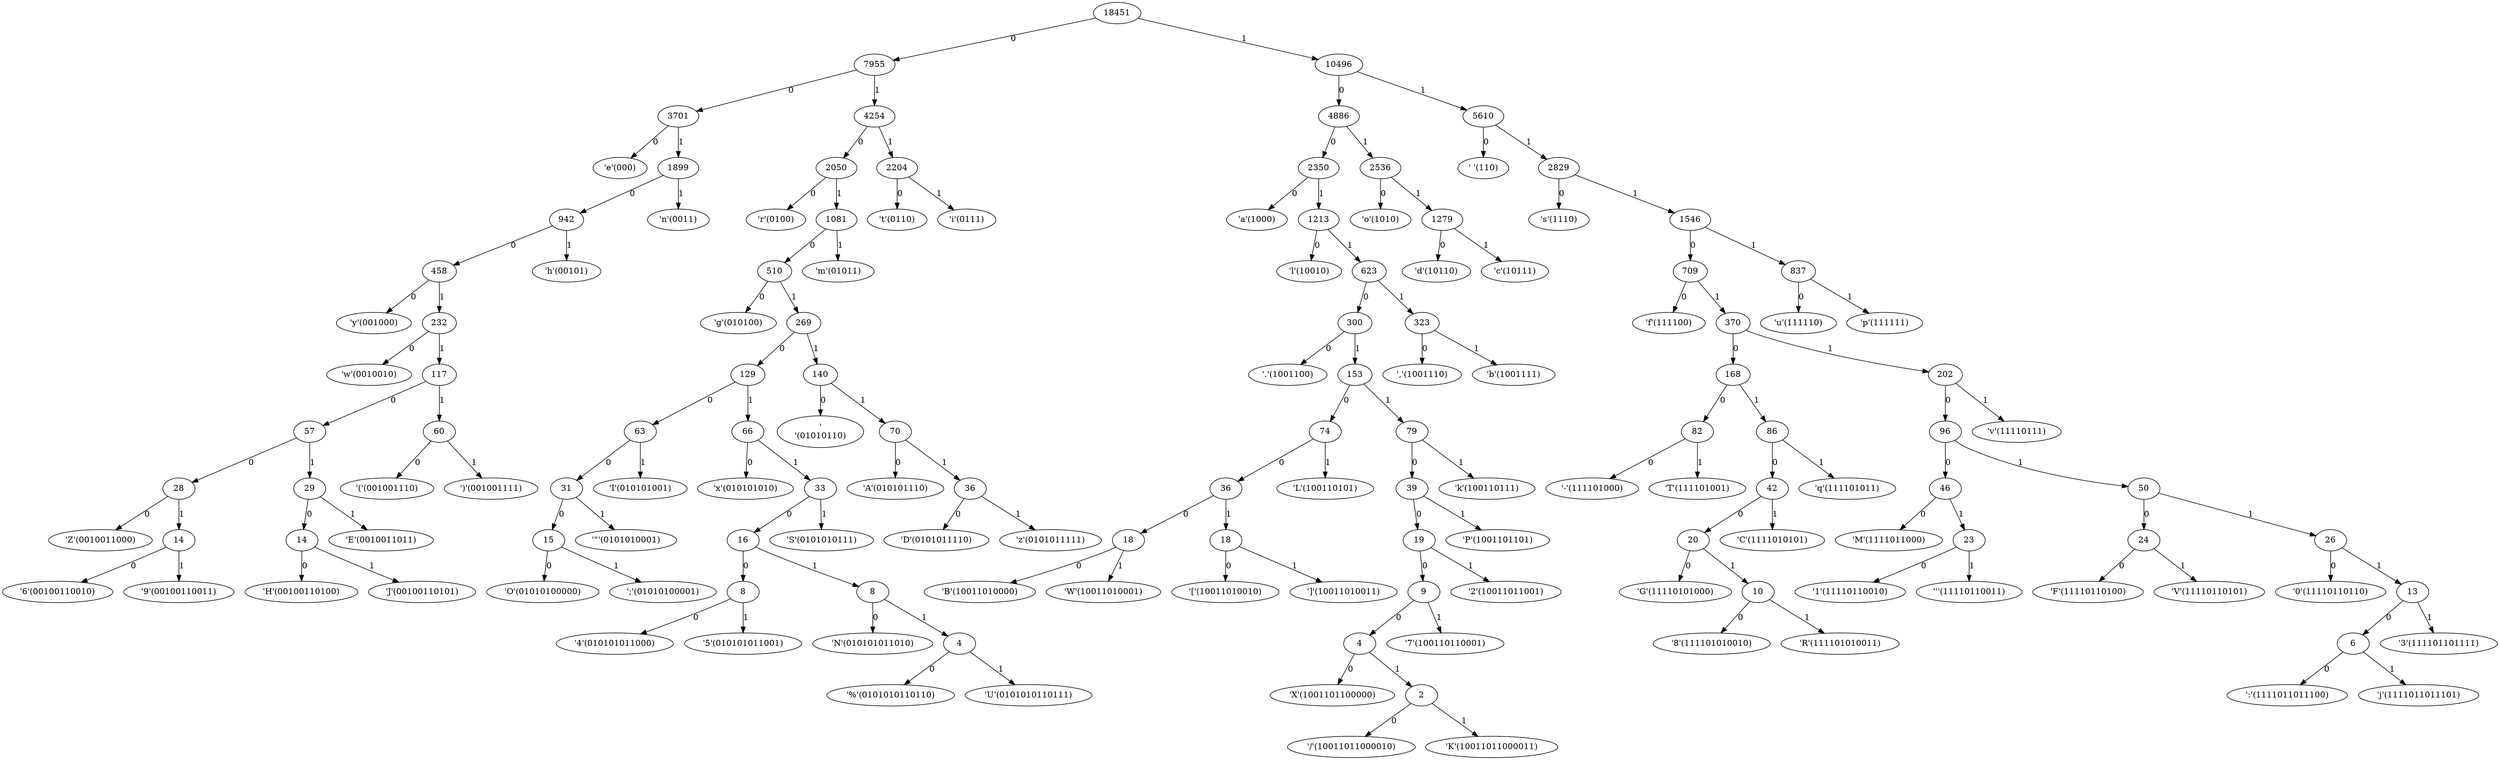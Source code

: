 digraph G{
201 [label="18451"];
201 -> 199 [label = "0"];
199 [label="7955"];
199 -> 195 [label = "0"];
195 [label="3701"];
195 -> 101 [label = "0"];
101 [label="'e'(000)"];
195 -> 189 [label = "1"];
189 [label="1899"];
189 -> 184 [label = "0"];
184 [label="942"];
184 -> 179 [label = "0"];
179 [label="458"];
179 -> 121 [label = "0"];
121 [label="'y'(001000)"];
179 -> 174 [label = "1"];
174 [label="232"];
174 -> 119 [label = "0"];
119 [label="'w'(0010010)"];
174 -> 168 [label = "1"];
168 [label="117"];
168 -> 158 [label = "0"];
158 [label="57"];
158 -> 148 [label = "0"];
148 [label="28"];
148 -> 90 [label = "0"];
90 [label="'Z'(0010011000)"];
148 -> 137 [label = "1"];
137 [label="14"];
137 -> 54 [label = "0"];
54 [label="'6'(00100110010)"];
137 -> 57 [label = "1"];
57 [label="'9'(00100110011)"];
158 -> 149 [label = "1"];
149 [label="29"];
149 -> 138 [label = "0"];
138 [label="14"];
138 -> 72 [label = "0"];
72 [label="'H'(00100110100)"];
138 -> 74 [label = "1"];
74 [label="'J'(00100110101)"];
149 -> 69 [label = "1"];
69 [label="'E'(0010011011)"];
168 -> 159 [label = "1"];
159 [label="60"];
159 -> 40 [label = "0"];
40 [label="'('(001001110)"];
159 -> 41 [label = "1"];
41 [label="')'(001001111)"];
184 -> 104 [label = "1"];
104 [label="'h'(00101)"];
189 -> 110 [label = "1"];
110 [label="'n'(0011)"];
199 -> 196 [label = "1"];
196 [label="4254"];
196 -> 190 [label = "0"];
190 [label="2050"];
190 -> 114 [label = "0"];
114 [label="'r'(0100)"];
190 -> 185 [label = "1"];
185 [label="1081"];
185 -> 180 [label = "0"];
180 [label="510"];
180 -> 103 [label = "0"];
103 [label="'g'(010100)"];
180 -> 175 [label = "1"];
175 [label="269"];
175 -> 169 [label = "0"];
169 [label="129"];
169 -> 160 [label = "0"];
160 [label="63"];
160 -> 150 [label = "0"];
150 [label="31"];
150 -> 139 [label = "0"];
139 [label="15"];
139 -> 79 [label = "0"];
79 [label="'O'(01010100000)"];
139 -> 59 [label = "1"];
59 [label="';'(01010100001)"];
150 -> 34 [label = "1"];
34 [label="'\"'(0101010001)"];
160 -> 73 [label = "1"];
73 [label="'I'(010101001)"];
169 -> 161 [label = "1"];
161 [label="66"];
161 -> 120 [label = "0"];
120 [label="'x'(010101010)"];
161 -> 151 [label = "1"];
151 [label="33"];
151 -> 140 [label = "0"];
140 [label="16"];
140 -> 132 [label = "0"];
132 [label="8"];
132 -> 52 [label = "0"];
52 [label="'4'(010101011000)"];
132 -> 53 [label = "1"];
53 [label="'5'(010101011001)"];
140 -> 133 [label = "1"];
133 [label="8"];
133 -> 78 [label = "0"];
78 [label="'N'(010101011010)"];
133 -> 129 [label = "1"];
129 [label="4"];
129 -> 37 [label = "0"];
37 [label="'%'(0101010110110)"];
129 -> 85 [label = "1"];
85 [label="'U'(0101010110111)"];
151 -> 83 [label = "1"];
83 [label="'S'(0101010111)"];
175 -> 170 [label = "1"];
170 [label="140"];
170 -> 10 [label = "0"];
10 [label="'\n'(01010110)"];
170 -> 162 [label = "1"];
162 [label="70"];
162 -> 65 [label = "0"];
65 [label="'A'(010101110)"];
162 -> 152 [label = "1"];
152 [label="36"];
152 -> 68 [label = "0"];
68 [label="'D'(0101011110)"];
152 -> 122 [label = "1"];
122 [label="'z'(0101011111)"];
185 -> 109 [label = "1"];
109 [label="'m'(01011)"];
196 -> 191 [label = "1"];
191 [label="2204"];
191 -> 116 [label = "0"];
116 [label="'t'(0110)"];
191 -> 105 [label = "1"];
105 [label="'i'(0111)"];
201 -> 200 [label = "1"];
200 [label="10496"];
200 -> 197 [label = "0"];
197 [label="4886"];
197 -> 192 [label = "0"];
192 [label="2350"];
192 -> 97 [label = "0"];
97 [label="'a'(1000)"];
192 -> 186 [label = "1"];
186 [label="1213"];
186 -> 108 [label = "0"];
108 [label="'l'(10010)"];
186 -> 181 [label = "1"];
181 [label="623"];
181 -> 176 [label = "0"];
176 [label="300"];
176 -> 46 [label = "0"];
46 [label="'.'(1001100)"];
176 -> 171 [label = "1"];
171 [label="153"];
171 -> 163 [label = "0"];
163 [label="74"];
163 -> 153 [label = "0"];
153 [label="36"];
153 -> 141 [label = "0"];
141 [label="18"];
141 -> 66 [label = "0"];
66 [label="'B'(10011010000)"];
141 -> 87 [label = "1"];
87 [label="'W'(10011010001)"];
153 -> 142 [label = "1"];
142 [label="18"];
142 -> 91 [label = "0"];
91 [label="'['(10011010010)"];
142 -> 93 [label = "1"];
93 [label="']'(10011010011)"];
163 -> 76 [label = "1"];
76 [label="'L'(100110101)"];
171 -> 164 [label = "1"];
164 [label="79"];
164 -> 154 [label = "0"];
154 [label="39"];
154 -> 143 [label = "0"];
143 [label="19"];
143 -> 134 [label = "0"];
134 [label="9"];
134 -> 130 [label = "0"];
130 [label="4"];
130 -> 88 [label = "0"];
88 [label="'X'(1001101100000)"];
130 -> 128 [label = "1"];
128 [label="2"];
128 -> 47 [label = "0"];
47 [label="'/'(10011011000010)"];
128 -> 75 [label = "1"];
75 [label="'K'(10011011000011)"];
134 -> 55 [label = "1"];
55 [label="'7'(100110110001)"];
143 -> 50 [label = "1"];
50 [label="'2'(10011011001)"];
154 -> 80 [label = "1"];
80 [label="'P'(1001101101)"];
164 -> 107 [label = "1"];
107 [label="'k'(100110111)"];
181 -> 177 [label = "1"];
177 [label="323"];
177 -> 44 [label = "0"];
44 [label="','(1001110)"];
177 -> 98 [label = "1"];
98 [label="'b'(1001111)"];
197 -> 193 [label = "1"];
193 [label="2536"];
193 -> 111 [label = "0"];
111 [label="'o'(1010)"];
193 -> 187 [label = "1"];
187 [label="1279"];
187 -> 100 [label = "0"];
100 [label="'d'(10110)"];
187 -> 99 [label = "1"];
99 [label="'c'(10111)"];
200 -> 198 [label = "1"];
198 [label="5610"];
198 -> 32 [label = "0"];
32 [label="' '(110)"];
198 -> 194 [label = "1"];
194 [label="2829"];
194 -> 115 [label = "0"];
115 [label="'s'(1110)"];
194 -> 188 [label = "1"];
188 [label="1546"];
188 -> 182 [label = "0"];
182 [label="709"];
182 -> 102 [label = "0"];
102 [label="'f'(111100)"];
182 -> 178 [label = "1"];
178 [label="370"];
178 -> 172 [label = "0"];
172 [label="168"];
172 -> 165 [label = "0"];
165 [label="82"];
165 -> 45 [label = "0"];
45 [label="'-'(111101000)"];
165 -> 84 [label = "1"];
84 [label="'T'(111101001)"];
172 -> 166 [label = "1"];
166 [label="86"];
166 -> 155 [label = "0"];
155 [label="42"];
155 -> 144 [label = "0"];
144 [label="20"];
144 -> 71 [label = "0"];
71 [label="'G'(11110101000)"];
144 -> 135 [label = "1"];
135 [label="10"];
135 -> 56 [label = "0"];
56 [label="'8'(111101010010)"];
135 -> 82 [label = "1"];
82 [label="'R'(111101010011)"];
155 -> 67 [label = "1"];
67 [label="'C'(1111010101)"];
166 -> 113 [label = "1"];
113 [label="'q'(111101011)"];
178 -> 173 [label = "1"];
173 [label="202"];
173 -> 167 [label = "0"];
167 [label="96"];
167 -> 156 [label = "0"];
156 [label="46"];
156 -> 77 [label = "0"];
77 [label="'M'(1111011000)"];
156 -> 145 [label = "1"];
145 [label="23"];
145 -> 49 [label = "0"];
49 [label="'1'(11110110010)"];
145 -> 39 [label = "1"];
39 [label="'''(11110110011)"];
167 -> 157 [label = "1"];
157 [label="50"];
157 -> 146 [label = "0"];
146 [label="24"];
146 -> 70 [label = "0"];
70 [label="'F'(11110110100)"];
146 -> 86 [label = "1"];
86 [label="'V'(11110110101)"];
157 -> 147 [label = "1"];
147 [label="26"];
147 -> 48 [label = "0"];
48 [label="'0'(11110110110)"];
147 -> 136 [label = "1"];
136 [label="13"];
136 -> 131 [label = "0"];
131 [label="6"];
131 -> 58 [label = "0"];
58 [label="':'(1111011011100)"];
131 -> 106 [label = "1"];
106 [label="'j'(1111011011101)"];
136 -> 51 [label = "1"];
51 [label="'3'(111101101111)"];
173 -> 118 [label = "1"];
118 [label="'v'(11110111)"];
188 -> 183 [label = "1"];
183 [label="837"];
183 -> 117 [label = "0"];
117 [label="'u'(111110)"];
183 -> 112 [label = "1"];
112 [label="'p'(111111)"];
}
